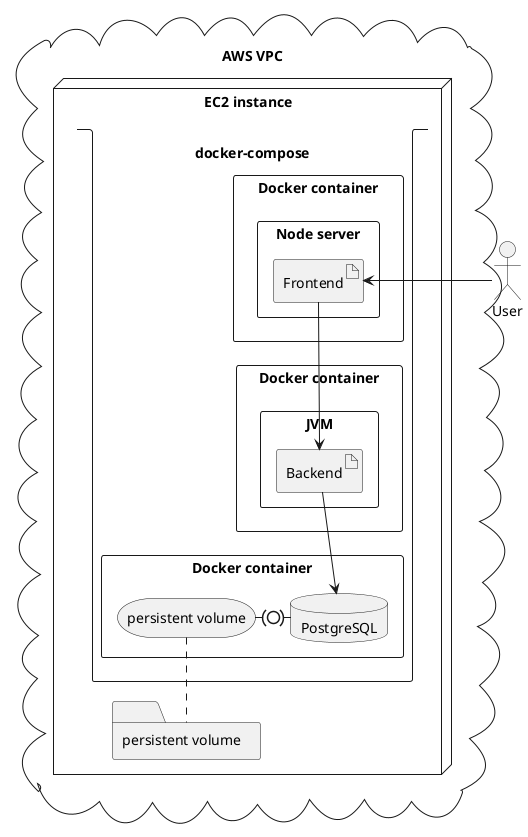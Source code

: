 @startuml

actor "User" as u

cloud "AWS VPC" {
    node "EC2 instance" {
        stack "docker-compose" {
            rectangle "Docker container" as d1 {
                rectangle "Node server" {
                    artifact "Frontend" as f
                }
            }
            rectangle "Docker container" as d2 {
                rectangle "JVM" {
                    artifact "Backend" as b
                }
            }
            rectangle "Docker container" as d3 {
                database "PostgreSQL" as db
                storage "persistent volume" as pv
                db -left(0)- pv
            }
            f -down-> b
            b -down-> db
        }
        folder "persistent volume" as pvf
        pv .down. pvf
    }
}

u -right-> f

@enduml
